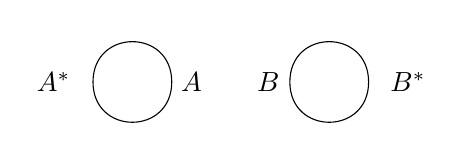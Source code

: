 \begin{tikzpicture}
	\begin{pgfonlayer}{nodelayer}
		\node [style=none] (0) at (0, 0) {};
		\node [style=none] (1) at (1, 0) {};
		\node [style=none] (2) at (2.5, 0) {};
		\node [style=none] (3) at (3.5, 0) {};
		\node [style=none] (4) at (-0.5, 0) {$A^*$};
		\node [style=none] (5) at (1.25, 0) {$A$};
		\node [style=none] (6) at (2.225, 0) {$B$};
		\node [style=none] (7) at (4, 0) {$B^*$};
	\end{pgfonlayer}
	\begin{pgfonlayer}{edgelayer}
		\draw [bend right=90, looseness=1.75] (0.center) to (1.center);
		\draw [bend right=90, looseness=1.75] (2.center) to (3.center);
		\draw [bend left=90, looseness=1.75] (0.center) to (1.center);
		\draw [bend left=90, looseness=1.75] (2.center) to (3.center);
	\end{pgfonlayer}
\end{tikzpicture}
